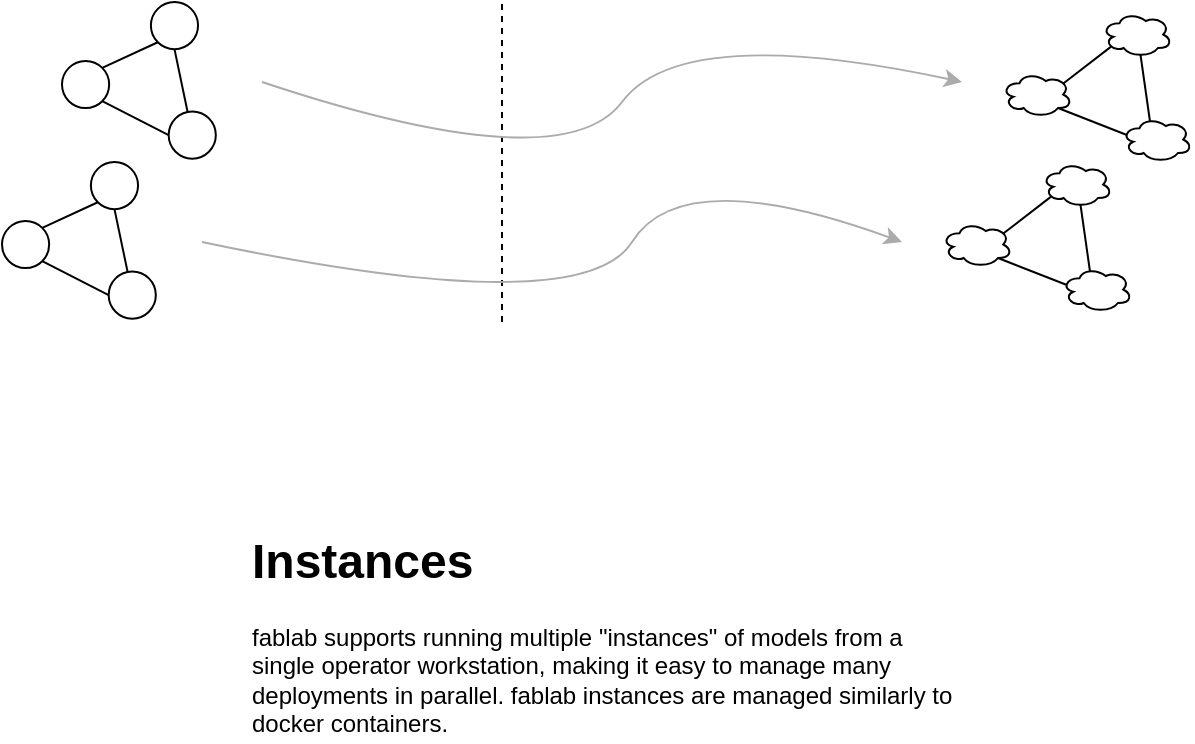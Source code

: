 <mxfile version="13.0.1" type="device"><diagram id="KXkkV9B8q3uqfVLMOjS5" name="Page-1"><mxGraphModel dx="918" dy="853" grid="1" gridSize="10" guides="1" tooltips="1" connect="1" arrows="1" fold="1" page="1" pageScale="1" pageWidth="800" pageHeight="450" math="0" shadow="0"><root><mxCell id="0"/><mxCell id="1" parent="0"/><mxCell id="1deCelIfa6eUBW9n5wun-1" value="" style="endArrow=none;dashed=1;html=1;" parent="1" edge="1"><mxGeometry width="50" height="50" relative="1" as="geometry"><mxPoint x="360" y="200" as="sourcePoint"/><mxPoint x="360" y="40" as="targetPoint"/></mxGeometry></mxCell><mxCell id="1deCelIfa6eUBW9n5wun-19" value="" style="curved=1;endArrow=classic;html=1;strokeColor=#ABABAB;" parent="1" edge="1"><mxGeometry width="50" height="50" relative="1" as="geometry"><mxPoint x="240" y="80" as="sourcePoint"/><mxPoint x="590" y="80" as="targetPoint"/><Array as="points"><mxPoint x="390" y="130"/><mxPoint x="450" y="50"/></Array></mxGeometry></mxCell><mxCell id="1deCelIfa6eUBW9n5wun-22" value="&lt;h1&gt;Instances&lt;/h1&gt;&lt;p&gt;fablab supports running multiple &quot;instances&quot; of models from a single operator workstation, making it easy to manage many deployments in parallel. fablab instances are managed similarly to docker containers.&lt;/p&gt;" style="text;html=1;strokeColor=none;fillColor=none;spacing=5;spacingTop=-20;whiteSpace=wrap;overflow=hidden;rounded=0;" parent="1" vertex="1"><mxGeometry x="230" y="300" width="360" height="110" as="geometry"/></mxCell><mxCell id="-RT-EI_-tIlyiXMXIuZT-1" value="" style="group" parent="1" vertex="1" connectable="0"><mxGeometry x="140" y="40" width="80" height="80" as="geometry"/></mxCell><mxCell id="1deCelIfa6eUBW9n5wun-4" value="" style="ellipse;whiteSpace=wrap;html=1;aspect=fixed;fillColor=none;" parent="-RT-EI_-tIlyiXMXIuZT-1" vertex="1"><mxGeometry x="44.444" width="23.579" height="23.579" as="geometry"/></mxCell><mxCell id="1deCelIfa6eUBW9n5wun-5" value="" style="ellipse;whiteSpace=wrap;html=1;aspect=fixed;fillColor=none;" parent="-RT-EI_-tIlyiXMXIuZT-1" vertex="1"><mxGeometry y="29.474" width="23.579" height="23.579" as="geometry"/></mxCell><mxCell id="1deCelIfa6eUBW9n5wun-6" value="" style="ellipse;whiteSpace=wrap;html=1;aspect=fixed;fillColor=none;" parent="-RT-EI_-tIlyiXMXIuZT-1" vertex="1"><mxGeometry x="53.333" y="54.737" width="23.579" height="23.579" as="geometry"/></mxCell><mxCell id="1deCelIfa6eUBW9n5wun-7" value="" style="endArrow=none;html=1;entryX=0;entryY=1;entryDx=0;entryDy=0;exitX=1;exitY=0;exitDx=0;exitDy=0;" parent="-RT-EI_-tIlyiXMXIuZT-1" source="1deCelIfa6eUBW9n5wun-5" target="1deCelIfa6eUBW9n5wun-4" edge="1"><mxGeometry width="50" height="50" relative="1" as="geometry"><mxPoint x="8.889" y="143.158" as="sourcePoint"/><mxPoint x="53.333" y="101.053" as="targetPoint"/></mxGeometry></mxCell><mxCell id="1deCelIfa6eUBW9n5wun-8" value="" style="endArrow=none;html=1;entryX=1;entryY=1;entryDx=0;entryDy=0;exitX=0;exitY=0.5;exitDx=0;exitDy=0;" parent="-RT-EI_-tIlyiXMXIuZT-1" source="1deCelIfa6eUBW9n5wun-6" target="1deCelIfa6eUBW9n5wun-5" edge="1"><mxGeometry width="50" height="50" relative="1" as="geometry"><mxPoint x="17.778" y="218.947" as="sourcePoint"/><mxPoint x="62.222" y="176.842" as="targetPoint"/></mxGeometry></mxCell><mxCell id="1deCelIfa6eUBW9n5wun-9" value="" style="endArrow=none;html=1;entryX=0.5;entryY=1;entryDx=0;entryDy=0;" parent="-RT-EI_-tIlyiXMXIuZT-1" source="1deCelIfa6eUBW9n5wun-6" target="1deCelIfa6eUBW9n5wun-4" edge="1"><mxGeometry width="50" height="50" relative="1" as="geometry"><mxPoint x="44.444" y="193.684" as="sourcePoint"/><mxPoint x="88.889" y="151.579" as="targetPoint"/></mxGeometry></mxCell><mxCell id="KBb0IhPEp3q1r8wTrCDf-1" value="" style="group" vertex="1" connectable="0" parent="1"><mxGeometry x="610" y="45" width="95" height="75" as="geometry"/></mxCell><mxCell id="1deCelIfa6eUBW9n5wun-15" value="" style="ellipse;shape=cloud;whiteSpace=wrap;html=1;fillColor=none;" parent="KBb0IhPEp3q1r8wTrCDf-1" vertex="1"><mxGeometry x="50" width="35" height="22.5" as="geometry"/></mxCell><mxCell id="1deCelIfa6eUBW9n5wun-16" value="" style="ellipse;shape=cloud;whiteSpace=wrap;html=1;fillColor=none;" parent="KBb0IhPEp3q1r8wTrCDf-1" vertex="1"><mxGeometry y="30" width="35" height="22.5" as="geometry"/></mxCell><mxCell id="1deCelIfa6eUBW9n5wun-17" value="" style="ellipse;shape=cloud;whiteSpace=wrap;html=1;fillColor=none;" parent="KBb0IhPEp3q1r8wTrCDf-1" vertex="1"><mxGeometry x="60" y="52.5" width="35" height="22.5" as="geometry"/></mxCell><mxCell id="1deCelIfa6eUBW9n5wun-18" value="" style="endArrow=none;html=1;entryX=0.13;entryY=0.77;entryDx=0;entryDy=0;entryPerimeter=0;exitX=0.88;exitY=0.25;exitDx=0;exitDy=0;exitPerimeter=0;" parent="KBb0IhPEp3q1r8wTrCDf-1" source="1deCelIfa6eUBW9n5wun-16" target="1deCelIfa6eUBW9n5wun-15" edge="1"><mxGeometry width="50" height="50" relative="1" as="geometry"><mxPoint x="15" y="117.5" as="sourcePoint"/><mxPoint x="40" y="92.5" as="targetPoint"/></mxGeometry></mxCell><mxCell id="1deCelIfa6eUBW9n5wun-20" value="" style="endArrow=none;html=1;strokeColor=#000000;entryX=0.55;entryY=0.95;entryDx=0;entryDy=0;entryPerimeter=0;exitX=0.4;exitY=0.1;exitDx=0;exitDy=0;exitPerimeter=0;" parent="KBb0IhPEp3q1r8wTrCDf-1" source="1deCelIfa6eUBW9n5wun-17" target="1deCelIfa6eUBW9n5wun-15" edge="1"><mxGeometry width="50" height="50" relative="1" as="geometry"><mxPoint x="-25" y="132.5" as="sourcePoint"/><mxPoint y="107.5" as="targetPoint"/></mxGeometry></mxCell><mxCell id="1deCelIfa6eUBW9n5wun-21" value="" style="endArrow=none;html=1;strokeColor=#000000;entryX=0.8;entryY=0.8;entryDx=0;entryDy=0;entryPerimeter=0;exitX=0.07;exitY=0.4;exitDx=0;exitDy=0;exitPerimeter=0;" parent="KBb0IhPEp3q1r8wTrCDf-1" source="1deCelIfa6eUBW9n5wun-17" target="1deCelIfa6eUBW9n5wun-16" edge="1"><mxGeometry width="50" height="50" relative="1" as="geometry"><mxPoint x="-75" y="162.5" as="sourcePoint"/><mxPoint x="-50" y="137.5" as="targetPoint"/></mxGeometry></mxCell><mxCell id="KBb0IhPEp3q1r8wTrCDf-5" value="" style="curved=1;endArrow=classic;html=1;strokeColor=#ABABAB;" edge="1" parent="1"><mxGeometry width="50" height="50" relative="1" as="geometry"><mxPoint x="210" y="160" as="sourcePoint"/><mxPoint x="560" y="160" as="targetPoint"/><Array as="points"><mxPoint x="400" y="200"/><mxPoint x="450" y="120"/></Array></mxGeometry></mxCell><mxCell id="KBb0IhPEp3q1r8wTrCDf-6" value="" style="group" vertex="1" connectable="0" parent="1"><mxGeometry x="110" y="120" width="80" height="80" as="geometry"/></mxCell><mxCell id="KBb0IhPEp3q1r8wTrCDf-7" value="" style="ellipse;whiteSpace=wrap;html=1;aspect=fixed;fillColor=none;" vertex="1" parent="KBb0IhPEp3q1r8wTrCDf-6"><mxGeometry x="44.444" width="23.579" height="23.579" as="geometry"/></mxCell><mxCell id="KBb0IhPEp3q1r8wTrCDf-8" value="" style="ellipse;whiteSpace=wrap;html=1;aspect=fixed;fillColor=none;" vertex="1" parent="KBb0IhPEp3q1r8wTrCDf-6"><mxGeometry y="29.474" width="23.579" height="23.579" as="geometry"/></mxCell><mxCell id="KBb0IhPEp3q1r8wTrCDf-9" value="" style="ellipse;whiteSpace=wrap;html=1;aspect=fixed;fillColor=none;" vertex="1" parent="KBb0IhPEp3q1r8wTrCDf-6"><mxGeometry x="53.333" y="54.737" width="23.579" height="23.579" as="geometry"/></mxCell><mxCell id="KBb0IhPEp3q1r8wTrCDf-10" value="" style="endArrow=none;html=1;entryX=0;entryY=1;entryDx=0;entryDy=0;exitX=1;exitY=0;exitDx=0;exitDy=0;" edge="1" parent="KBb0IhPEp3q1r8wTrCDf-6" source="KBb0IhPEp3q1r8wTrCDf-8" target="KBb0IhPEp3q1r8wTrCDf-7"><mxGeometry width="50" height="50" relative="1" as="geometry"><mxPoint x="8.889" y="143.158" as="sourcePoint"/><mxPoint x="53.333" y="101.053" as="targetPoint"/></mxGeometry></mxCell><mxCell id="KBb0IhPEp3q1r8wTrCDf-11" value="" style="endArrow=none;html=1;entryX=1;entryY=1;entryDx=0;entryDy=0;exitX=0;exitY=0.5;exitDx=0;exitDy=0;" edge="1" parent="KBb0IhPEp3q1r8wTrCDf-6" source="KBb0IhPEp3q1r8wTrCDf-9" target="KBb0IhPEp3q1r8wTrCDf-8"><mxGeometry width="50" height="50" relative="1" as="geometry"><mxPoint x="17.778" y="218.947" as="sourcePoint"/><mxPoint x="62.222" y="176.842" as="targetPoint"/></mxGeometry></mxCell><mxCell id="KBb0IhPEp3q1r8wTrCDf-12" value="" style="endArrow=none;html=1;entryX=0.5;entryY=1;entryDx=0;entryDy=0;" edge="1" parent="KBb0IhPEp3q1r8wTrCDf-6" source="KBb0IhPEp3q1r8wTrCDf-9" target="KBb0IhPEp3q1r8wTrCDf-7"><mxGeometry width="50" height="50" relative="1" as="geometry"><mxPoint x="44.444" y="193.684" as="sourcePoint"/><mxPoint x="88.889" y="151.579" as="targetPoint"/></mxGeometry></mxCell><mxCell id="KBb0IhPEp3q1r8wTrCDf-13" value="" style="group" vertex="1" connectable="0" parent="1"><mxGeometry x="580" y="120" width="95" height="75" as="geometry"/></mxCell><mxCell id="KBb0IhPEp3q1r8wTrCDf-14" value="" style="ellipse;shape=cloud;whiteSpace=wrap;html=1;fillColor=none;" vertex="1" parent="KBb0IhPEp3q1r8wTrCDf-13"><mxGeometry x="50" width="35" height="22.5" as="geometry"/></mxCell><mxCell id="KBb0IhPEp3q1r8wTrCDf-15" value="" style="ellipse;shape=cloud;whiteSpace=wrap;html=1;fillColor=none;" vertex="1" parent="KBb0IhPEp3q1r8wTrCDf-13"><mxGeometry y="30" width="35" height="22.5" as="geometry"/></mxCell><mxCell id="KBb0IhPEp3q1r8wTrCDf-16" value="" style="ellipse;shape=cloud;whiteSpace=wrap;html=1;fillColor=none;" vertex="1" parent="KBb0IhPEp3q1r8wTrCDf-13"><mxGeometry x="60" y="52.5" width="35" height="22.5" as="geometry"/></mxCell><mxCell id="KBb0IhPEp3q1r8wTrCDf-17" value="" style="endArrow=none;html=1;entryX=0.13;entryY=0.77;entryDx=0;entryDy=0;entryPerimeter=0;exitX=0.88;exitY=0.25;exitDx=0;exitDy=0;exitPerimeter=0;" edge="1" parent="KBb0IhPEp3q1r8wTrCDf-13" source="KBb0IhPEp3q1r8wTrCDf-15" target="KBb0IhPEp3q1r8wTrCDf-14"><mxGeometry width="50" height="50" relative="1" as="geometry"><mxPoint x="15" y="117.5" as="sourcePoint"/><mxPoint x="40" y="92.5" as="targetPoint"/></mxGeometry></mxCell><mxCell id="KBb0IhPEp3q1r8wTrCDf-18" value="" style="endArrow=none;html=1;strokeColor=#000000;entryX=0.55;entryY=0.95;entryDx=0;entryDy=0;entryPerimeter=0;exitX=0.4;exitY=0.1;exitDx=0;exitDy=0;exitPerimeter=0;" edge="1" parent="KBb0IhPEp3q1r8wTrCDf-13" source="KBb0IhPEp3q1r8wTrCDf-16" target="KBb0IhPEp3q1r8wTrCDf-14"><mxGeometry width="50" height="50" relative="1" as="geometry"><mxPoint x="-25" y="132.5" as="sourcePoint"/><mxPoint y="107.5" as="targetPoint"/></mxGeometry></mxCell><mxCell id="KBb0IhPEp3q1r8wTrCDf-19" value="" style="endArrow=none;html=1;strokeColor=#000000;entryX=0.8;entryY=0.8;entryDx=0;entryDy=0;entryPerimeter=0;exitX=0.07;exitY=0.4;exitDx=0;exitDy=0;exitPerimeter=0;" edge="1" parent="KBb0IhPEp3q1r8wTrCDf-13" source="KBb0IhPEp3q1r8wTrCDf-16" target="KBb0IhPEp3q1r8wTrCDf-15"><mxGeometry width="50" height="50" relative="1" as="geometry"><mxPoint x="-75" y="162.5" as="sourcePoint"/><mxPoint x="-50" y="137.5" as="targetPoint"/></mxGeometry></mxCell></root></mxGraphModel></diagram></mxfile>